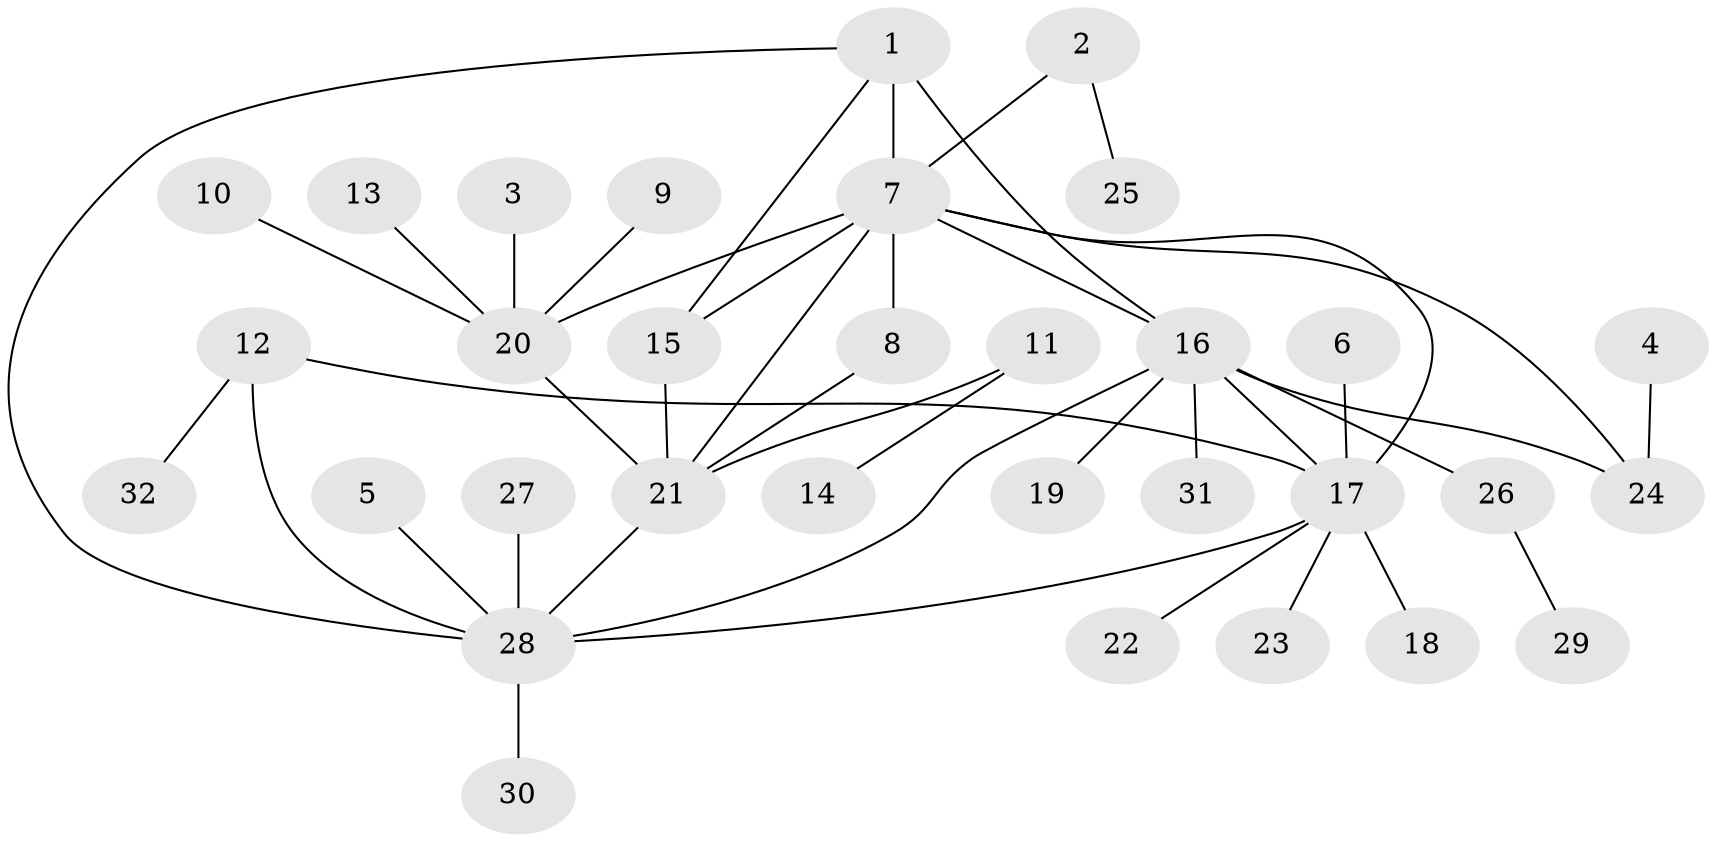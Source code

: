 // original degree distribution, {5: 0.046875, 2: 0.25, 4: 0.046875, 9: 0.015625, 10: 0.015625, 3: 0.09375, 8: 0.046875, 7: 0.015625, 6: 0.015625, 1: 0.453125}
// Generated by graph-tools (version 1.1) at 2025/26/03/09/25 03:26:43]
// undirected, 32 vertices, 42 edges
graph export_dot {
graph [start="1"]
  node [color=gray90,style=filled];
  1;
  2;
  3;
  4;
  5;
  6;
  7;
  8;
  9;
  10;
  11;
  12;
  13;
  14;
  15;
  16;
  17;
  18;
  19;
  20;
  21;
  22;
  23;
  24;
  25;
  26;
  27;
  28;
  29;
  30;
  31;
  32;
  1 -- 7 [weight=1.0];
  1 -- 15 [weight=1.0];
  1 -- 16 [weight=2.0];
  1 -- 28 [weight=1.0];
  2 -- 7 [weight=1.0];
  2 -- 25 [weight=1.0];
  3 -- 20 [weight=1.0];
  4 -- 24 [weight=1.0];
  5 -- 28 [weight=1.0];
  6 -- 17 [weight=1.0];
  7 -- 8 [weight=2.0];
  7 -- 15 [weight=2.0];
  7 -- 16 [weight=1.0];
  7 -- 17 [weight=1.0];
  7 -- 20 [weight=2.0];
  7 -- 21 [weight=1.0];
  7 -- 24 [weight=1.0];
  8 -- 21 [weight=1.0];
  9 -- 20 [weight=1.0];
  10 -- 20 [weight=1.0];
  11 -- 14 [weight=1.0];
  11 -- 21 [weight=1.0];
  12 -- 17 [weight=1.0];
  12 -- 28 [weight=1.0];
  12 -- 32 [weight=1.0];
  13 -- 20 [weight=1.0];
  15 -- 21 [weight=2.0];
  16 -- 17 [weight=1.0];
  16 -- 19 [weight=1.0];
  16 -- 24 [weight=1.0];
  16 -- 26 [weight=1.0];
  16 -- 28 [weight=1.0];
  16 -- 31 [weight=1.0];
  17 -- 18 [weight=1.0];
  17 -- 22 [weight=1.0];
  17 -- 23 [weight=1.0];
  17 -- 28 [weight=1.0];
  20 -- 21 [weight=1.0];
  21 -- 28 [weight=1.0];
  26 -- 29 [weight=1.0];
  27 -- 28 [weight=1.0];
  28 -- 30 [weight=1.0];
}
